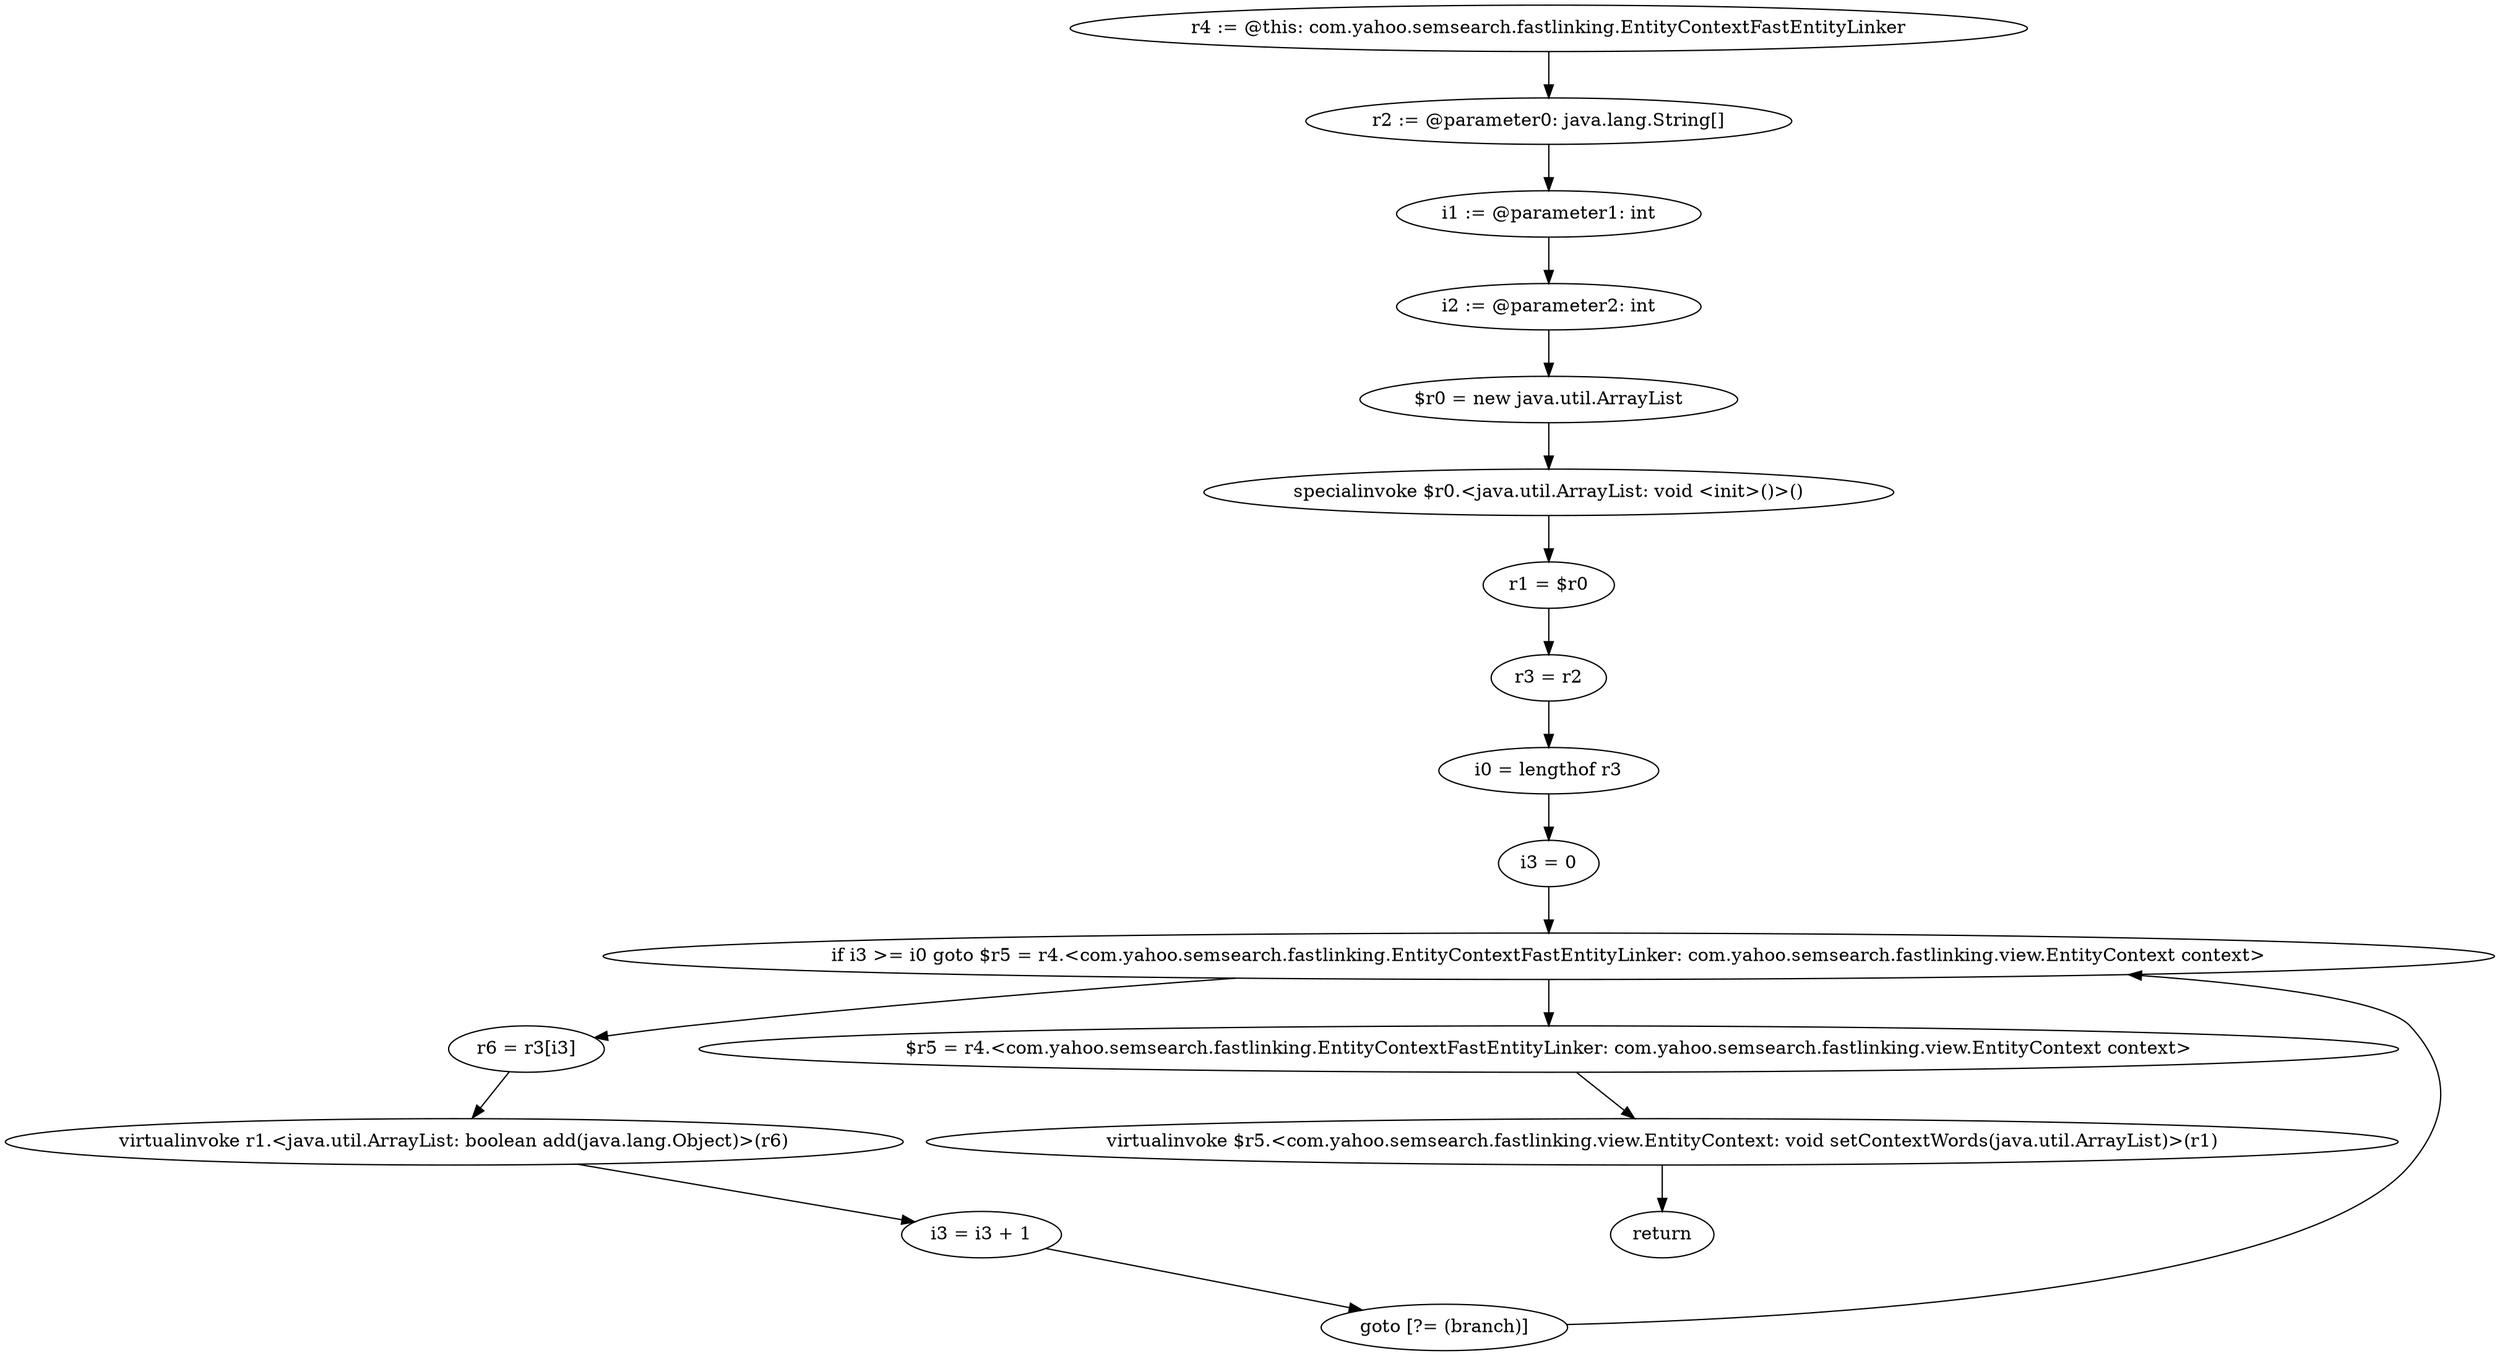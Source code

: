 digraph "unitGraph" {
    "r4 := @this: com.yahoo.semsearch.fastlinking.EntityContextFastEntityLinker"
    "r2 := @parameter0: java.lang.String[]"
    "i1 := @parameter1: int"
    "i2 := @parameter2: int"
    "$r0 = new java.util.ArrayList"
    "specialinvoke $r0.<java.util.ArrayList: void <init>()>()"
    "r1 = $r0"
    "r3 = r2"
    "i0 = lengthof r3"
    "i3 = 0"
    "if i3 >= i0 goto $r5 = r4.<com.yahoo.semsearch.fastlinking.EntityContextFastEntityLinker: com.yahoo.semsearch.fastlinking.view.EntityContext context>"
    "r6 = r3[i3]"
    "virtualinvoke r1.<java.util.ArrayList: boolean add(java.lang.Object)>(r6)"
    "i3 = i3 + 1"
    "goto [?= (branch)]"
    "$r5 = r4.<com.yahoo.semsearch.fastlinking.EntityContextFastEntityLinker: com.yahoo.semsearch.fastlinking.view.EntityContext context>"
    "virtualinvoke $r5.<com.yahoo.semsearch.fastlinking.view.EntityContext: void setContextWords(java.util.ArrayList)>(r1)"
    "return"
    "r4 := @this: com.yahoo.semsearch.fastlinking.EntityContextFastEntityLinker"->"r2 := @parameter0: java.lang.String[]";
    "r2 := @parameter0: java.lang.String[]"->"i1 := @parameter1: int";
    "i1 := @parameter1: int"->"i2 := @parameter2: int";
    "i2 := @parameter2: int"->"$r0 = new java.util.ArrayList";
    "$r0 = new java.util.ArrayList"->"specialinvoke $r0.<java.util.ArrayList: void <init>()>()";
    "specialinvoke $r0.<java.util.ArrayList: void <init>()>()"->"r1 = $r0";
    "r1 = $r0"->"r3 = r2";
    "r3 = r2"->"i0 = lengthof r3";
    "i0 = lengthof r3"->"i3 = 0";
    "i3 = 0"->"if i3 >= i0 goto $r5 = r4.<com.yahoo.semsearch.fastlinking.EntityContextFastEntityLinker: com.yahoo.semsearch.fastlinking.view.EntityContext context>";
    "if i3 >= i0 goto $r5 = r4.<com.yahoo.semsearch.fastlinking.EntityContextFastEntityLinker: com.yahoo.semsearch.fastlinking.view.EntityContext context>"->"r6 = r3[i3]";
    "if i3 >= i0 goto $r5 = r4.<com.yahoo.semsearch.fastlinking.EntityContextFastEntityLinker: com.yahoo.semsearch.fastlinking.view.EntityContext context>"->"$r5 = r4.<com.yahoo.semsearch.fastlinking.EntityContextFastEntityLinker: com.yahoo.semsearch.fastlinking.view.EntityContext context>";
    "r6 = r3[i3]"->"virtualinvoke r1.<java.util.ArrayList: boolean add(java.lang.Object)>(r6)";
    "virtualinvoke r1.<java.util.ArrayList: boolean add(java.lang.Object)>(r6)"->"i3 = i3 + 1";
    "i3 = i3 + 1"->"goto [?= (branch)]";
    "goto [?= (branch)]"->"if i3 >= i0 goto $r5 = r4.<com.yahoo.semsearch.fastlinking.EntityContextFastEntityLinker: com.yahoo.semsearch.fastlinking.view.EntityContext context>";
    "$r5 = r4.<com.yahoo.semsearch.fastlinking.EntityContextFastEntityLinker: com.yahoo.semsearch.fastlinking.view.EntityContext context>"->"virtualinvoke $r5.<com.yahoo.semsearch.fastlinking.view.EntityContext: void setContextWords(java.util.ArrayList)>(r1)";
    "virtualinvoke $r5.<com.yahoo.semsearch.fastlinking.view.EntityContext: void setContextWords(java.util.ArrayList)>(r1)"->"return";
}
